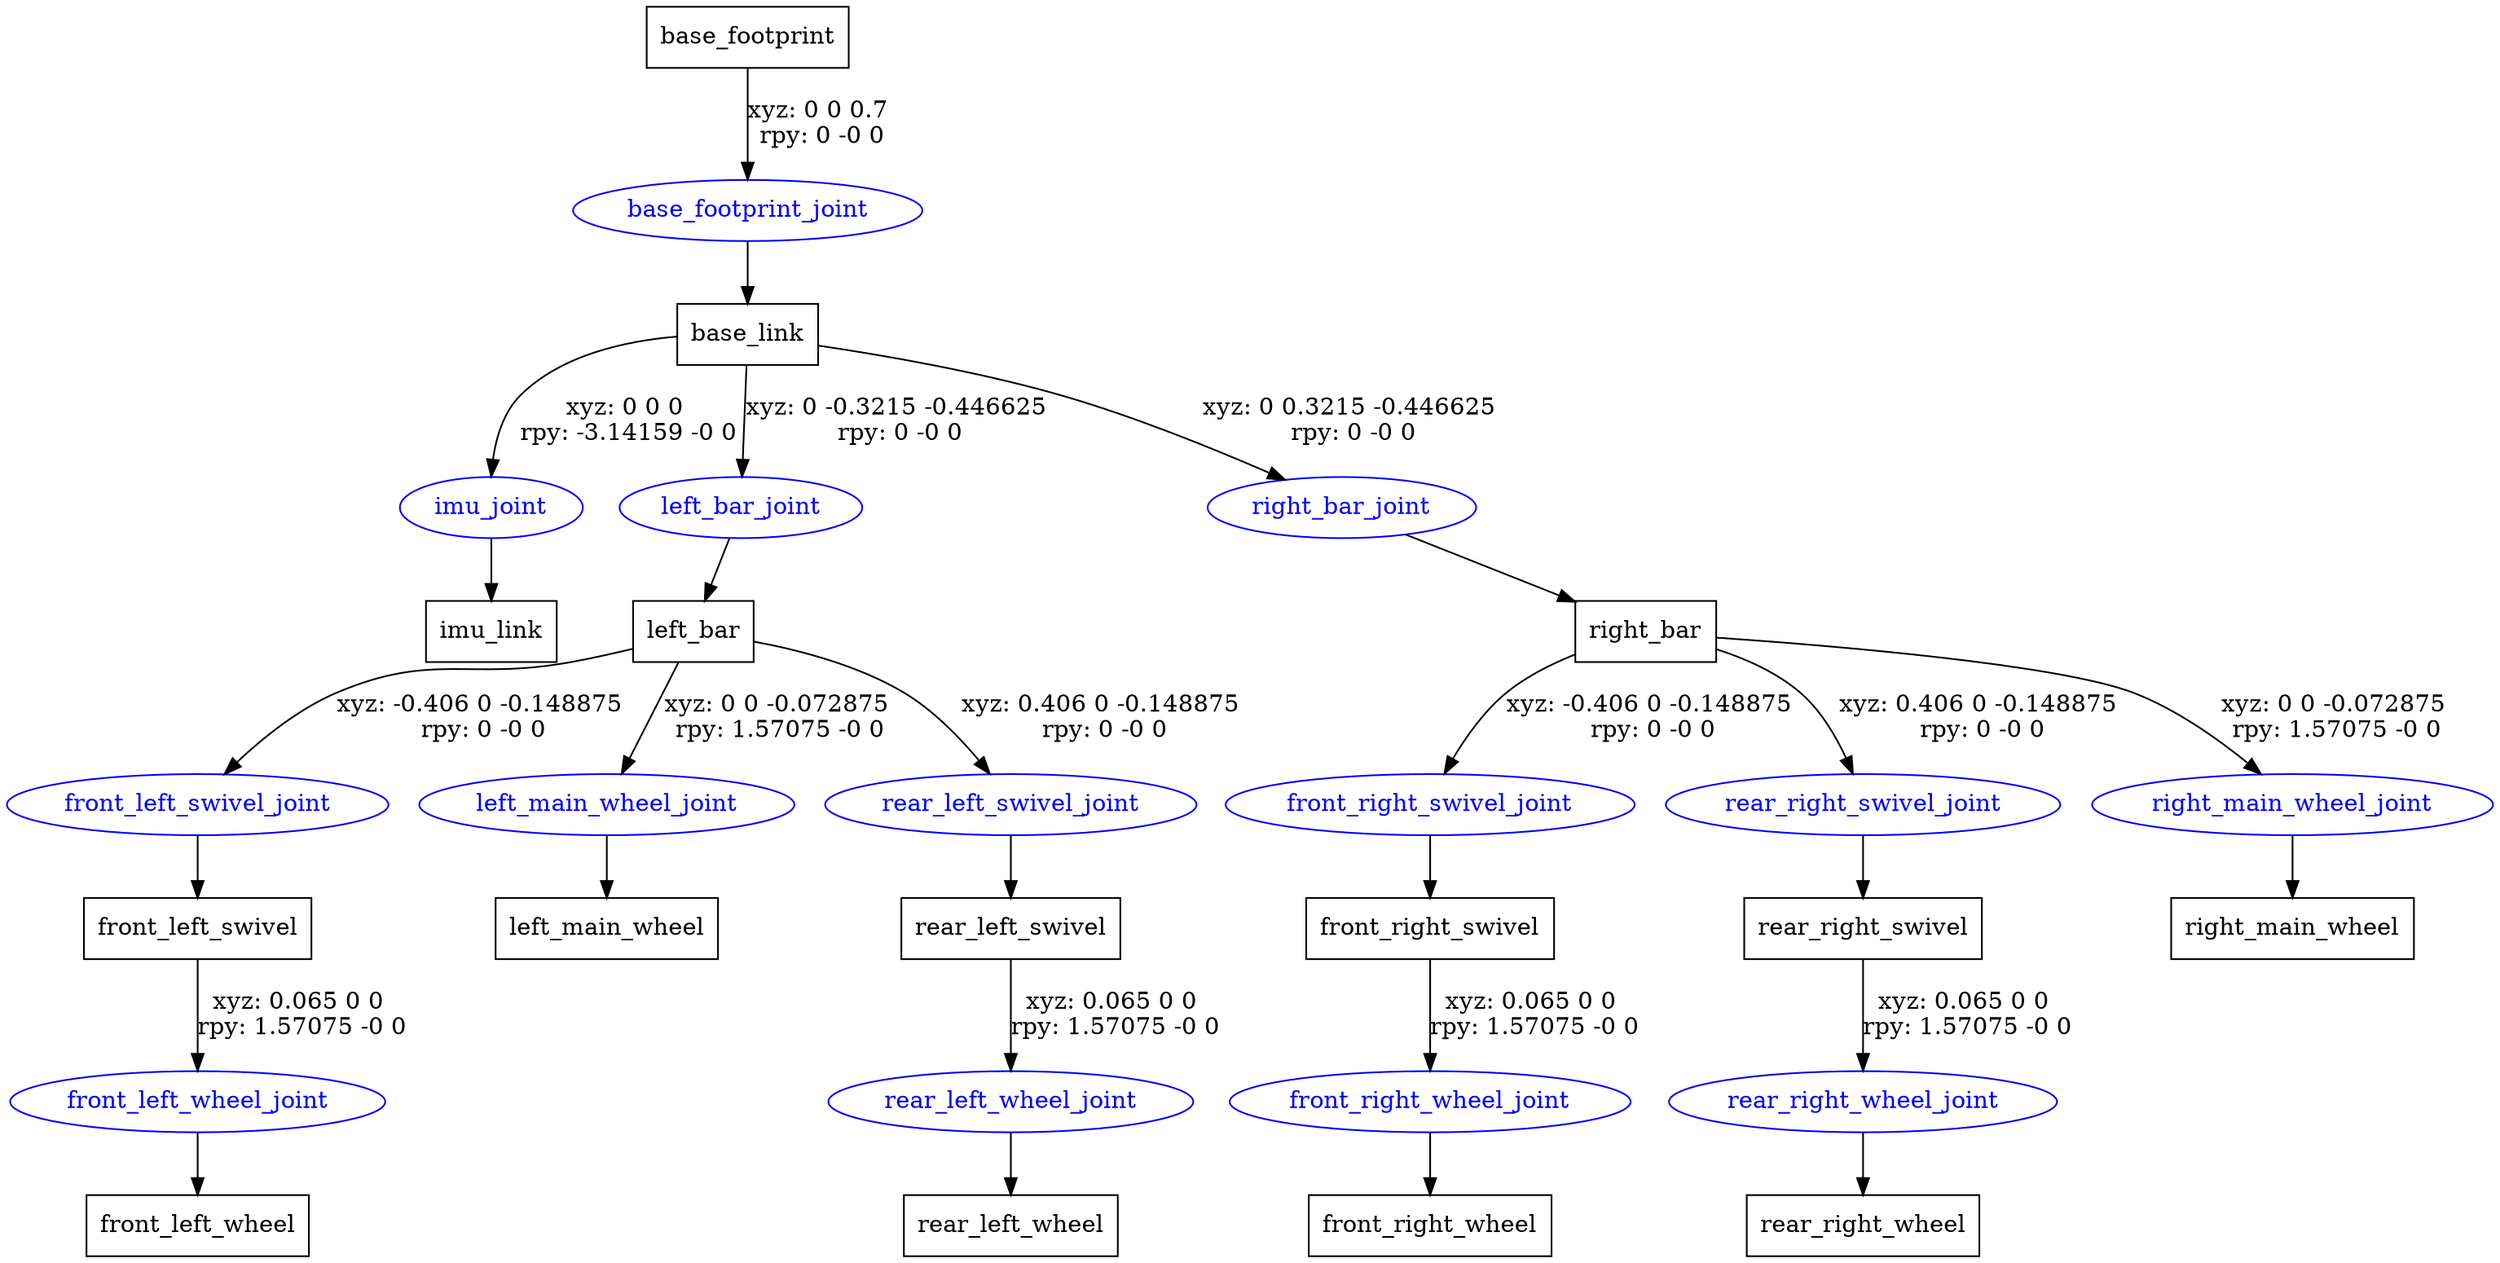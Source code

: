digraph G {
node [shape=box];
"base_footprint" [label="base_footprint"];
"base_link" [label="base_link"];
"imu_link" [label="imu_link"];
"left_bar" [label="left_bar"];
"front_left_swivel" [label="front_left_swivel"];
"front_left_wheel" [label="front_left_wheel"];
"left_main_wheel" [label="left_main_wheel"];
"rear_left_swivel" [label="rear_left_swivel"];
"rear_left_wheel" [label="rear_left_wheel"];
"right_bar" [label="right_bar"];
"front_right_swivel" [label="front_right_swivel"];
"front_right_wheel" [label="front_right_wheel"];
"rear_right_swivel" [label="rear_right_swivel"];
"rear_right_wheel" [label="rear_right_wheel"];
"right_main_wheel" [label="right_main_wheel"];
node [shape=ellipse, color=blue, fontcolor=blue];
"base_footprint" -> "base_footprint_joint" [label="xyz: 0 0 0.7 \nrpy: 0 -0 0"]
"base_footprint_joint" -> "base_link"
"base_link" -> "imu_joint" [label="xyz: 0 0 0 \nrpy: -3.14159 -0 0"]
"imu_joint" -> "imu_link"
"base_link" -> "left_bar_joint" [label="xyz: 0 -0.3215 -0.446625 \nrpy: 0 -0 0"]
"left_bar_joint" -> "left_bar"
"left_bar" -> "front_left_swivel_joint" [label="xyz: -0.406 0 -0.148875 \nrpy: 0 -0 0"]
"front_left_swivel_joint" -> "front_left_swivel"
"front_left_swivel" -> "front_left_wheel_joint" [label="xyz: 0.065 0 0 \nrpy: 1.57075 -0 0"]
"front_left_wheel_joint" -> "front_left_wheel"
"left_bar" -> "left_main_wheel_joint" [label="xyz: 0 0 -0.072875 \nrpy: 1.57075 -0 0"]
"left_main_wheel_joint" -> "left_main_wheel"
"left_bar" -> "rear_left_swivel_joint" [label="xyz: 0.406 0 -0.148875 \nrpy: 0 -0 0"]
"rear_left_swivel_joint" -> "rear_left_swivel"
"rear_left_swivel" -> "rear_left_wheel_joint" [label="xyz: 0.065 0 0 \nrpy: 1.57075 -0 0"]
"rear_left_wheel_joint" -> "rear_left_wheel"
"base_link" -> "right_bar_joint" [label="xyz: 0 0.3215 -0.446625 \nrpy: 0 -0 0"]
"right_bar_joint" -> "right_bar"
"right_bar" -> "front_right_swivel_joint" [label="xyz: -0.406 0 -0.148875 \nrpy: 0 -0 0"]
"front_right_swivel_joint" -> "front_right_swivel"
"front_right_swivel" -> "front_right_wheel_joint" [label="xyz: 0.065 0 0 \nrpy: 1.57075 -0 0"]
"front_right_wheel_joint" -> "front_right_wheel"
"right_bar" -> "rear_right_swivel_joint" [label="xyz: 0.406 0 -0.148875 \nrpy: 0 -0 0"]
"rear_right_swivel_joint" -> "rear_right_swivel"
"rear_right_swivel" -> "rear_right_wheel_joint" [label="xyz: 0.065 0 0 \nrpy: 1.57075 -0 0"]
"rear_right_wheel_joint" -> "rear_right_wheel"
"right_bar" -> "right_main_wheel_joint" [label="xyz: 0 0 -0.072875 \nrpy: 1.57075 -0 0"]
"right_main_wheel_joint" -> "right_main_wheel"
}
